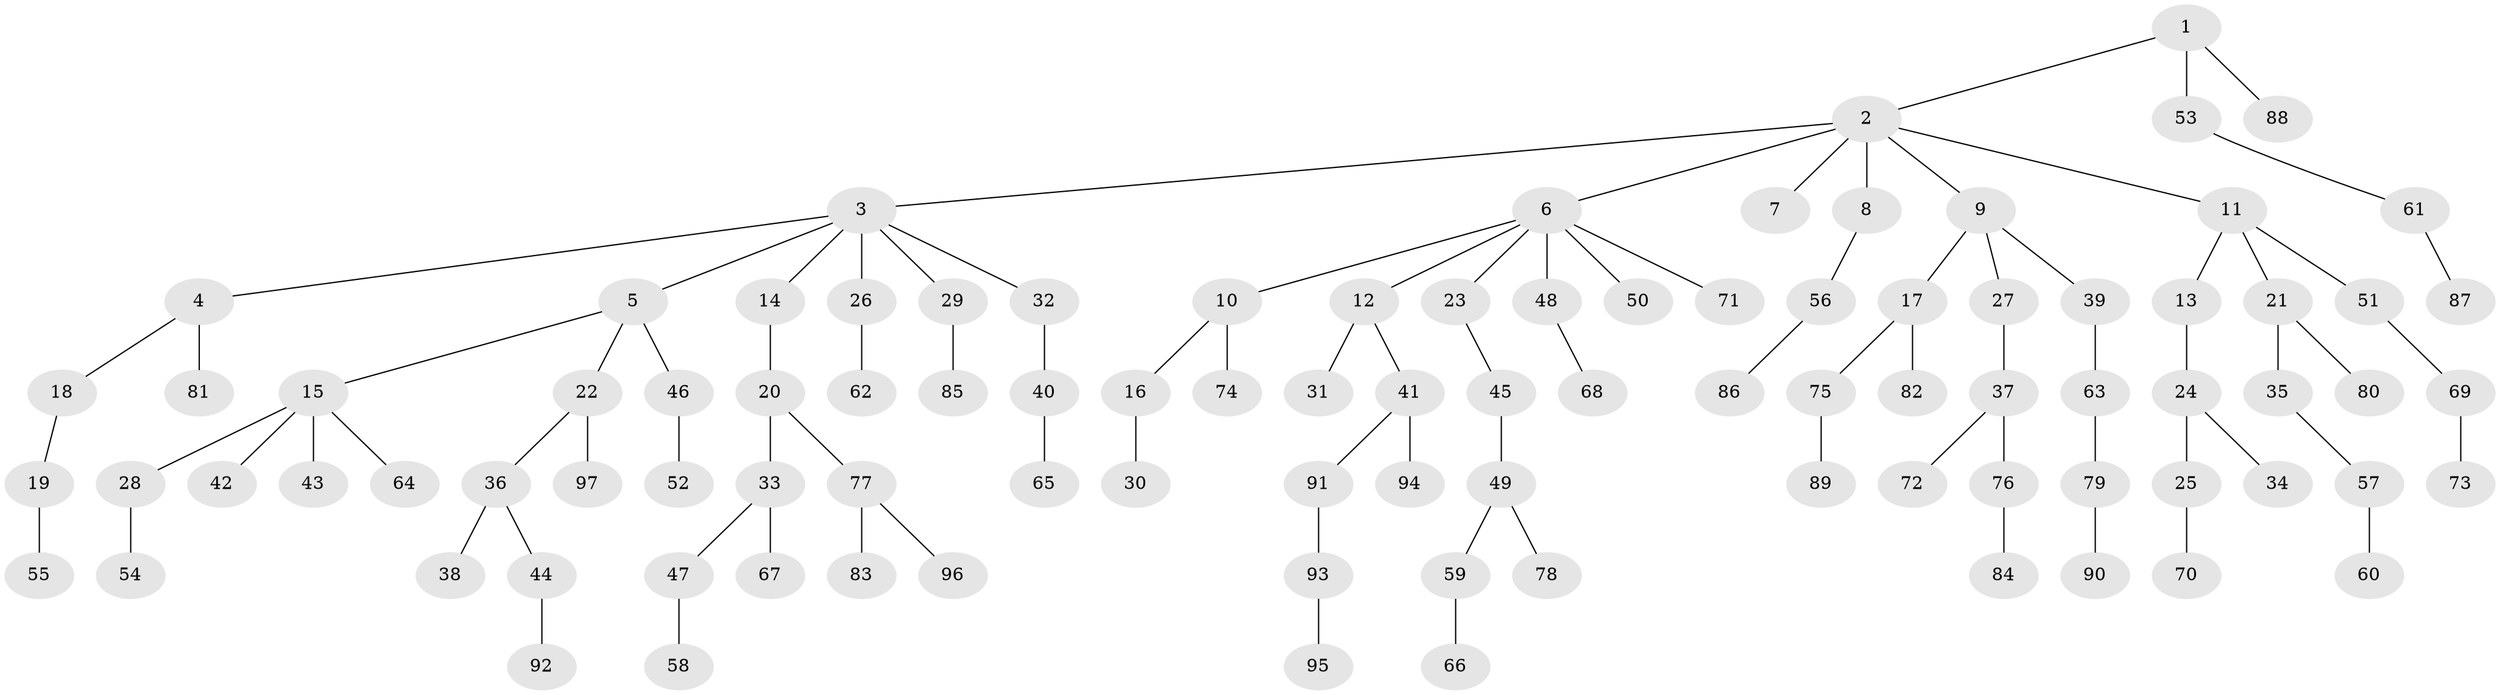 // Generated by graph-tools (version 1.1) at 2025/11/02/27/25 16:11:27]
// undirected, 97 vertices, 96 edges
graph export_dot {
graph [start="1"]
  node [color=gray90,style=filled];
  1;
  2;
  3;
  4;
  5;
  6;
  7;
  8;
  9;
  10;
  11;
  12;
  13;
  14;
  15;
  16;
  17;
  18;
  19;
  20;
  21;
  22;
  23;
  24;
  25;
  26;
  27;
  28;
  29;
  30;
  31;
  32;
  33;
  34;
  35;
  36;
  37;
  38;
  39;
  40;
  41;
  42;
  43;
  44;
  45;
  46;
  47;
  48;
  49;
  50;
  51;
  52;
  53;
  54;
  55;
  56;
  57;
  58;
  59;
  60;
  61;
  62;
  63;
  64;
  65;
  66;
  67;
  68;
  69;
  70;
  71;
  72;
  73;
  74;
  75;
  76;
  77;
  78;
  79;
  80;
  81;
  82;
  83;
  84;
  85;
  86;
  87;
  88;
  89;
  90;
  91;
  92;
  93;
  94;
  95;
  96;
  97;
  1 -- 2;
  1 -- 53;
  1 -- 88;
  2 -- 3;
  2 -- 6;
  2 -- 7;
  2 -- 8;
  2 -- 9;
  2 -- 11;
  3 -- 4;
  3 -- 5;
  3 -- 14;
  3 -- 26;
  3 -- 29;
  3 -- 32;
  4 -- 18;
  4 -- 81;
  5 -- 15;
  5 -- 22;
  5 -- 46;
  6 -- 10;
  6 -- 12;
  6 -- 23;
  6 -- 48;
  6 -- 50;
  6 -- 71;
  8 -- 56;
  9 -- 17;
  9 -- 27;
  9 -- 39;
  10 -- 16;
  10 -- 74;
  11 -- 13;
  11 -- 21;
  11 -- 51;
  12 -- 31;
  12 -- 41;
  13 -- 24;
  14 -- 20;
  15 -- 28;
  15 -- 42;
  15 -- 43;
  15 -- 64;
  16 -- 30;
  17 -- 75;
  17 -- 82;
  18 -- 19;
  19 -- 55;
  20 -- 33;
  20 -- 77;
  21 -- 35;
  21 -- 80;
  22 -- 36;
  22 -- 97;
  23 -- 45;
  24 -- 25;
  24 -- 34;
  25 -- 70;
  26 -- 62;
  27 -- 37;
  28 -- 54;
  29 -- 85;
  32 -- 40;
  33 -- 47;
  33 -- 67;
  35 -- 57;
  36 -- 38;
  36 -- 44;
  37 -- 72;
  37 -- 76;
  39 -- 63;
  40 -- 65;
  41 -- 91;
  41 -- 94;
  44 -- 92;
  45 -- 49;
  46 -- 52;
  47 -- 58;
  48 -- 68;
  49 -- 59;
  49 -- 78;
  51 -- 69;
  53 -- 61;
  56 -- 86;
  57 -- 60;
  59 -- 66;
  61 -- 87;
  63 -- 79;
  69 -- 73;
  75 -- 89;
  76 -- 84;
  77 -- 83;
  77 -- 96;
  79 -- 90;
  91 -- 93;
  93 -- 95;
}
